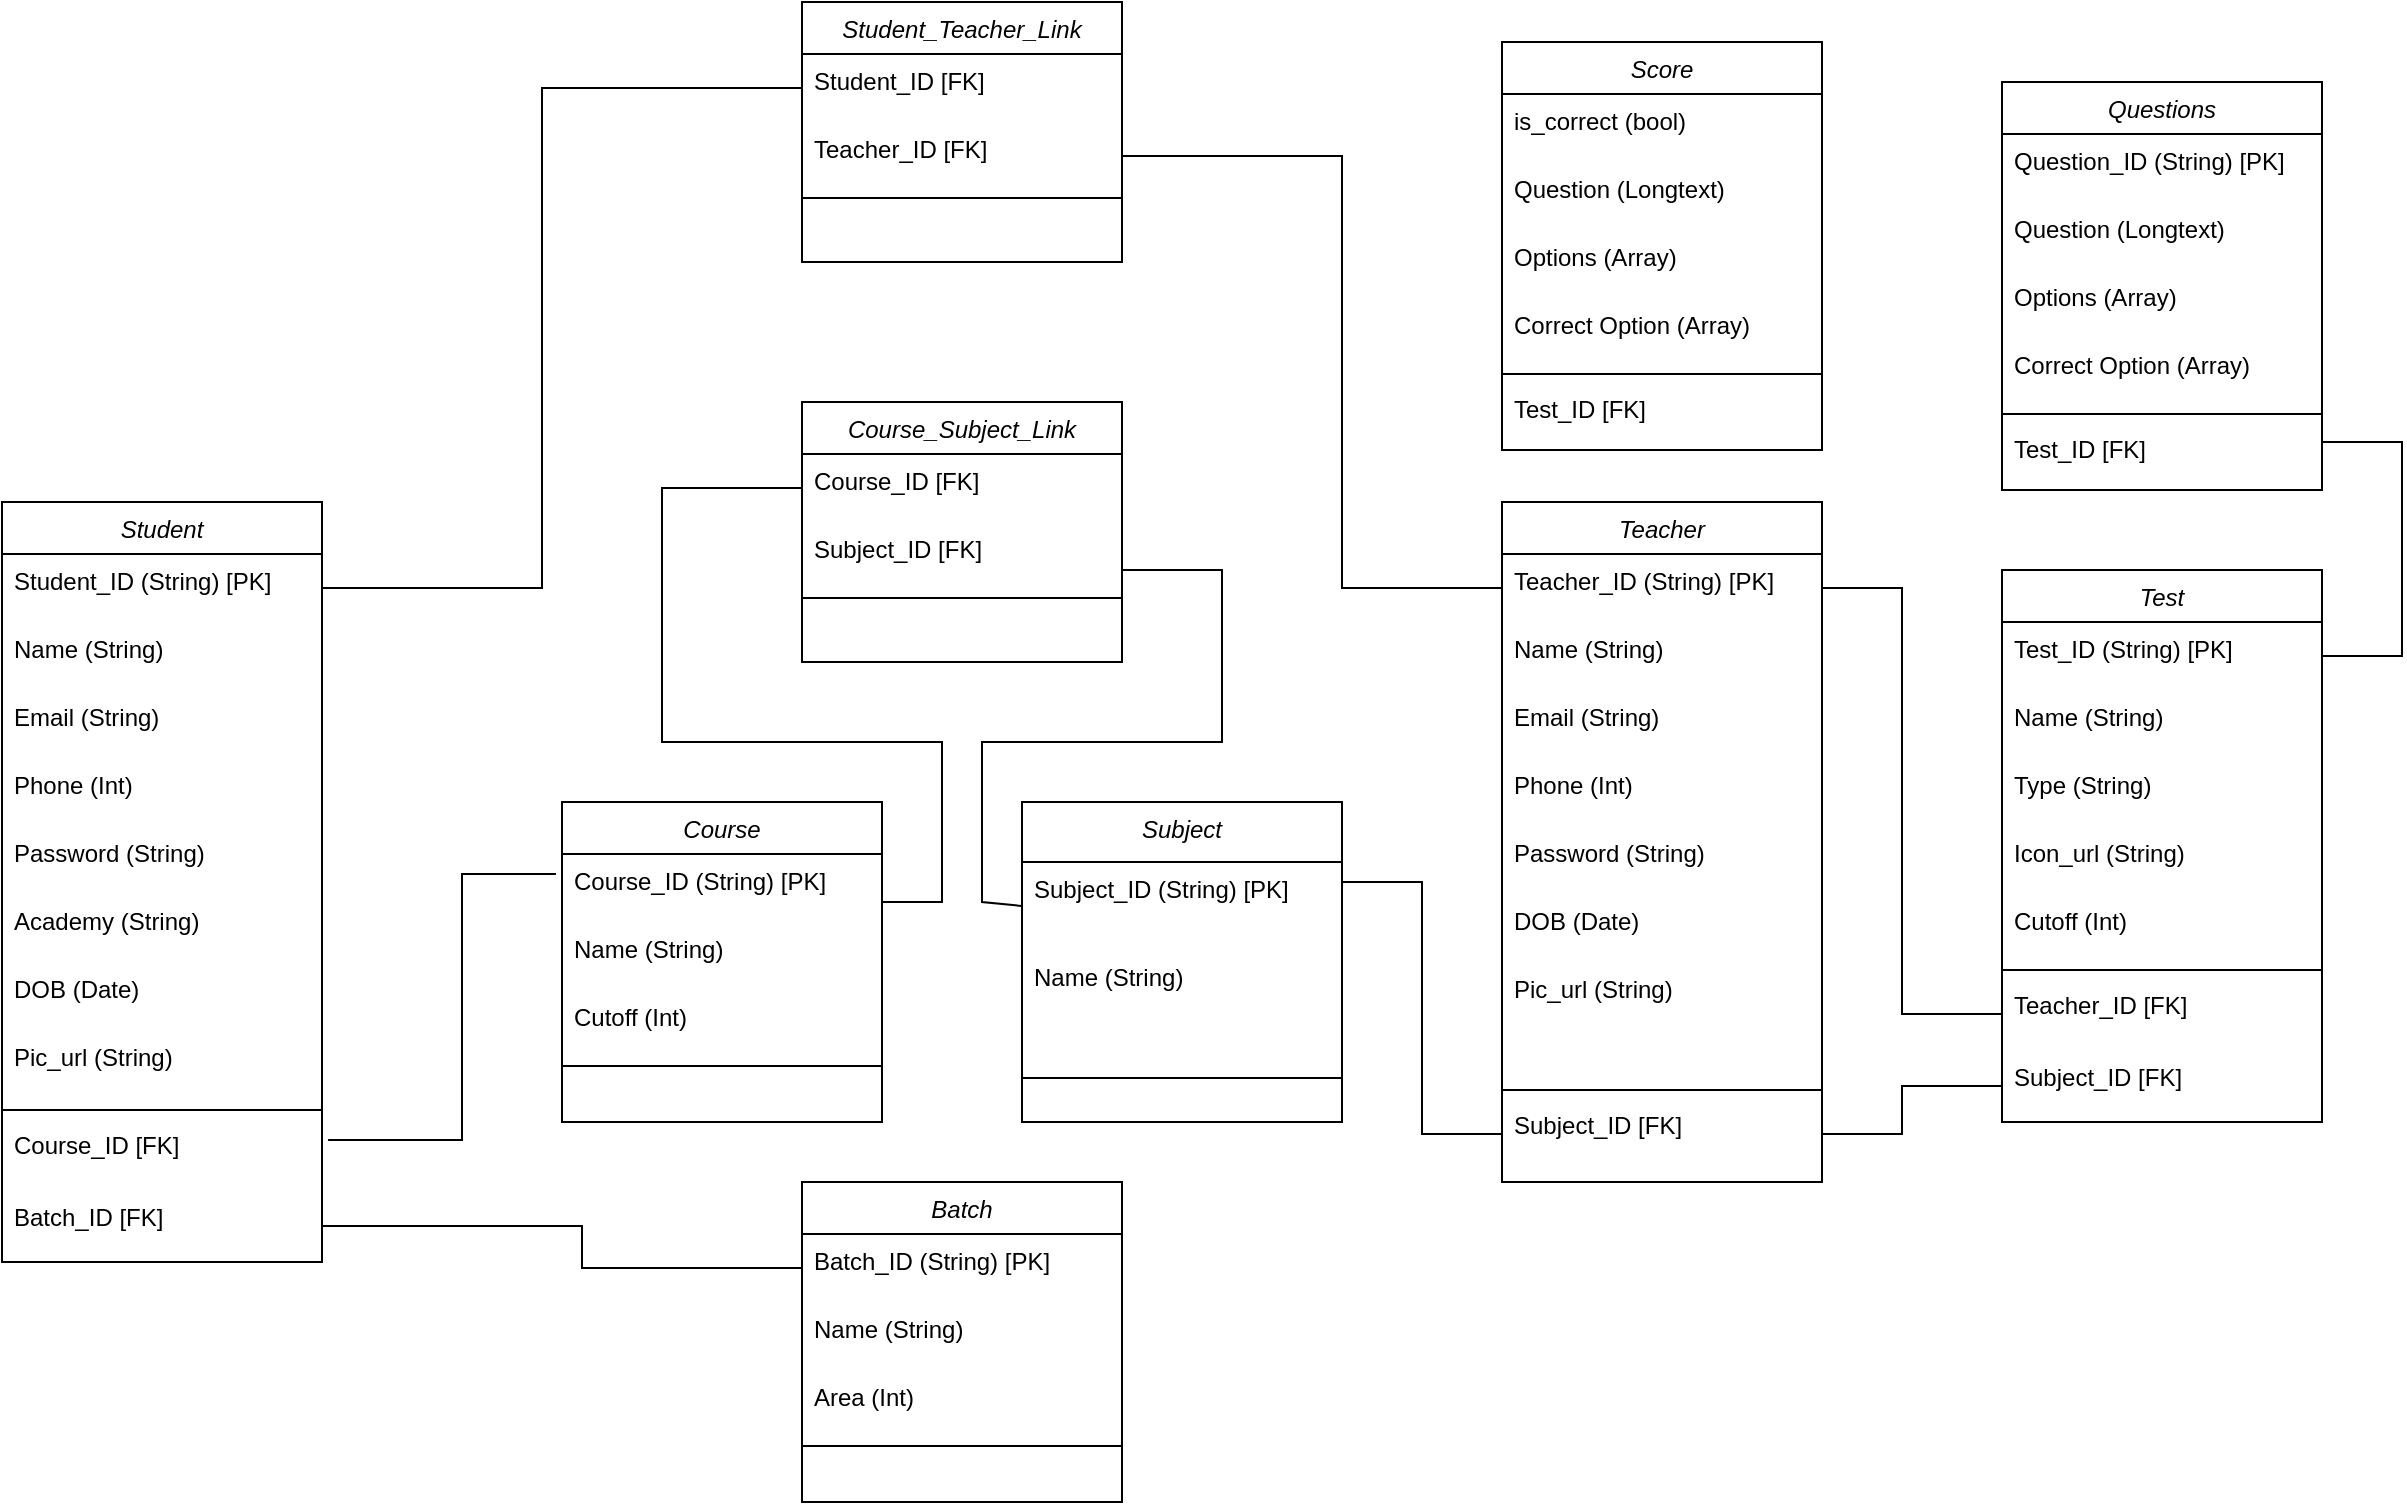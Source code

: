 <mxfile version="21.6.2" type="github">
  <diagram id="C5RBs43oDa-KdzZeNtuy" name="Page-1">
    <mxGraphModel dx="1434" dy="1925" grid="1" gridSize="10" guides="1" tooltips="1" connect="1" arrows="1" fold="1" page="1" pageScale="1" pageWidth="827" pageHeight="1169" math="0" shadow="0">
      <root>
        <mxCell id="WIyWlLk6GJQsqaUBKTNV-0" />
        <mxCell id="WIyWlLk6GJQsqaUBKTNV-1" parent="WIyWlLk6GJQsqaUBKTNV-0" />
        <mxCell id="zkfFHV4jXpPFQw0GAbJ--0" value="Student" style="swimlane;fontStyle=2;align=center;verticalAlign=top;childLayout=stackLayout;horizontal=1;startSize=26;horizontalStack=0;resizeParent=1;resizeLast=0;collapsible=1;marginBottom=0;rounded=0;shadow=0;strokeWidth=1;" parent="WIyWlLk6GJQsqaUBKTNV-1" vertex="1">
          <mxGeometry x="150" y="180" width="160" height="380" as="geometry">
            <mxRectangle x="230" y="140" width="160" height="26" as="alternateBounds" />
          </mxGeometry>
        </mxCell>
        <mxCell id="zkfFHV4jXpPFQw0GAbJ--1" value="Student_ID (String) [PK]" style="text;align=left;verticalAlign=top;spacingLeft=4;spacingRight=4;overflow=hidden;rotatable=0;points=[[0,0.5],[1,0.5]];portConstraint=eastwest;" parent="zkfFHV4jXpPFQw0GAbJ--0" vertex="1">
          <mxGeometry y="26" width="160" height="34" as="geometry" />
        </mxCell>
        <mxCell id="s6YVKnKiuJJ5v3a9nYMT-5" value="Name (String) " style="text;align=left;verticalAlign=top;spacingLeft=4;spacingRight=4;overflow=hidden;rotatable=0;points=[[0,0.5],[1,0.5]];portConstraint=eastwest;" vertex="1" parent="zkfFHV4jXpPFQw0GAbJ--0">
          <mxGeometry y="60" width="160" height="34" as="geometry" />
        </mxCell>
        <mxCell id="s6YVKnKiuJJ5v3a9nYMT-7" value="Email (String) " style="text;align=left;verticalAlign=top;spacingLeft=4;spacingRight=4;overflow=hidden;rotatable=0;points=[[0,0.5],[1,0.5]];portConstraint=eastwest;" vertex="1" parent="zkfFHV4jXpPFQw0GAbJ--0">
          <mxGeometry y="94" width="160" height="34" as="geometry" />
        </mxCell>
        <mxCell id="s6YVKnKiuJJ5v3a9nYMT-9" value="Phone (Int)" style="text;align=left;verticalAlign=top;spacingLeft=4;spacingRight=4;overflow=hidden;rotatable=0;points=[[0,0.5],[1,0.5]];portConstraint=eastwest;" vertex="1" parent="zkfFHV4jXpPFQw0GAbJ--0">
          <mxGeometry y="128" width="160" height="34" as="geometry" />
        </mxCell>
        <mxCell id="s6YVKnKiuJJ5v3a9nYMT-10" value="Password (String)" style="text;align=left;verticalAlign=top;spacingLeft=4;spacingRight=4;overflow=hidden;rotatable=0;points=[[0,0.5],[1,0.5]];portConstraint=eastwest;" vertex="1" parent="zkfFHV4jXpPFQw0GAbJ--0">
          <mxGeometry y="162" width="160" height="34" as="geometry" />
        </mxCell>
        <mxCell id="s6YVKnKiuJJ5v3a9nYMT-8" value="Academy (String) " style="text;align=left;verticalAlign=top;spacingLeft=4;spacingRight=4;overflow=hidden;rotatable=0;points=[[0,0.5],[1,0.5]];portConstraint=eastwest;" vertex="1" parent="zkfFHV4jXpPFQw0GAbJ--0">
          <mxGeometry y="196" width="160" height="34" as="geometry" />
        </mxCell>
        <mxCell id="s6YVKnKiuJJ5v3a9nYMT-6" value="DOB (Date)" style="text;align=left;verticalAlign=top;spacingLeft=4;spacingRight=4;overflow=hidden;rotatable=0;points=[[0,0.5],[1,0.5]];portConstraint=eastwest;" vertex="1" parent="zkfFHV4jXpPFQw0GAbJ--0">
          <mxGeometry y="230" width="160" height="34" as="geometry" />
        </mxCell>
        <mxCell id="s6YVKnKiuJJ5v3a9nYMT-3" value="Pic_url (String) " style="text;align=left;verticalAlign=top;spacingLeft=4;spacingRight=4;overflow=hidden;rotatable=0;points=[[0,0.5],[1,0.5]];portConstraint=eastwest;" vertex="1" parent="zkfFHV4jXpPFQw0GAbJ--0">
          <mxGeometry y="264" width="160" height="36" as="geometry" />
        </mxCell>
        <mxCell id="zkfFHV4jXpPFQw0GAbJ--4" value="" style="line;html=1;strokeWidth=1;align=left;verticalAlign=middle;spacingTop=-1;spacingLeft=3;spacingRight=3;rotatable=0;labelPosition=right;points=[];portConstraint=eastwest;" parent="zkfFHV4jXpPFQw0GAbJ--0" vertex="1">
          <mxGeometry y="300" width="160" height="8" as="geometry" />
        </mxCell>
        <mxCell id="s6YVKnKiuJJ5v3a9nYMT-11" value="Course_ID [FK]" style="text;align=left;verticalAlign=top;spacingLeft=4;spacingRight=4;overflow=hidden;rotatable=0;points=[[0,0.5],[1,0.5]];portConstraint=eastwest;" vertex="1" parent="zkfFHV4jXpPFQw0GAbJ--0">
          <mxGeometry y="308" width="160" height="36" as="geometry" />
        </mxCell>
        <mxCell id="s6YVKnKiuJJ5v3a9nYMT-12" value="Batch_ID [FK]" style="text;align=left;verticalAlign=top;spacingLeft=4;spacingRight=4;overflow=hidden;rotatable=0;points=[[0,0.5],[1,0.5]];portConstraint=eastwest;" vertex="1" parent="zkfFHV4jXpPFQw0GAbJ--0">
          <mxGeometry y="344" width="160" height="36" as="geometry" />
        </mxCell>
        <mxCell id="s6YVKnKiuJJ5v3a9nYMT-13" value="Course" style="swimlane;fontStyle=2;align=center;verticalAlign=top;childLayout=stackLayout;horizontal=1;startSize=26;horizontalStack=0;resizeParent=1;resizeLast=0;collapsible=1;marginBottom=0;rounded=0;shadow=0;strokeWidth=1;" vertex="1" parent="WIyWlLk6GJQsqaUBKTNV-1">
          <mxGeometry x="430" y="330" width="160" height="160" as="geometry">
            <mxRectangle x="230" y="140" width="160" height="26" as="alternateBounds" />
          </mxGeometry>
        </mxCell>
        <mxCell id="s6YVKnKiuJJ5v3a9nYMT-14" value="Course_ID (String) [PK]" style="text;align=left;verticalAlign=top;spacingLeft=4;spacingRight=4;overflow=hidden;rotatable=0;points=[[0,0.5],[1,0.5]];portConstraint=eastwest;" vertex="1" parent="s6YVKnKiuJJ5v3a9nYMT-13">
          <mxGeometry y="26" width="160" height="34" as="geometry" />
        </mxCell>
        <mxCell id="s6YVKnKiuJJ5v3a9nYMT-15" value="Name (String) " style="text;align=left;verticalAlign=top;spacingLeft=4;spacingRight=4;overflow=hidden;rotatable=0;points=[[0,0.5],[1,0.5]];portConstraint=eastwest;" vertex="1" parent="s6YVKnKiuJJ5v3a9nYMT-13">
          <mxGeometry y="60" width="160" height="34" as="geometry" />
        </mxCell>
        <mxCell id="s6YVKnKiuJJ5v3a9nYMT-16" value="Cutoff (Int)" style="text;align=left;verticalAlign=top;spacingLeft=4;spacingRight=4;overflow=hidden;rotatable=0;points=[[0,0.5],[1,0.5]];portConstraint=eastwest;" vertex="1" parent="s6YVKnKiuJJ5v3a9nYMT-13">
          <mxGeometry y="94" width="160" height="34" as="geometry" />
        </mxCell>
        <mxCell id="s6YVKnKiuJJ5v3a9nYMT-22" value="" style="line;html=1;strokeWidth=1;align=left;verticalAlign=middle;spacingTop=-1;spacingLeft=3;spacingRight=3;rotatable=0;labelPosition=right;points=[];portConstraint=eastwest;" vertex="1" parent="s6YVKnKiuJJ5v3a9nYMT-13">
          <mxGeometry y="128" width="160" height="8" as="geometry" />
        </mxCell>
        <mxCell id="s6YVKnKiuJJ5v3a9nYMT-26" value="" style="endArrow=none;html=1;rounded=0;exitX=1.019;exitY=0.306;exitDx=0;exitDy=0;exitPerimeter=0;entryX=-0.019;entryY=0.294;entryDx=0;entryDy=0;entryPerimeter=0;" edge="1" parent="WIyWlLk6GJQsqaUBKTNV-1" source="s6YVKnKiuJJ5v3a9nYMT-11" target="s6YVKnKiuJJ5v3a9nYMT-14">
          <mxGeometry width="50" height="50" relative="1" as="geometry">
            <mxPoint x="520" y="240" as="sourcePoint" />
            <mxPoint x="580" y="190" as="targetPoint" />
            <Array as="points">
              <mxPoint x="380" y="499" />
              <mxPoint x="380" y="366" />
            </Array>
          </mxGeometry>
        </mxCell>
        <mxCell id="s6YVKnKiuJJ5v3a9nYMT-27" value="Batch" style="swimlane;fontStyle=2;align=center;verticalAlign=top;childLayout=stackLayout;horizontal=1;startSize=26;horizontalStack=0;resizeParent=1;resizeLast=0;collapsible=1;marginBottom=0;rounded=0;shadow=0;strokeWidth=1;" vertex="1" parent="WIyWlLk6GJQsqaUBKTNV-1">
          <mxGeometry x="550" y="520" width="160" height="160" as="geometry">
            <mxRectangle x="230" y="140" width="160" height="26" as="alternateBounds" />
          </mxGeometry>
        </mxCell>
        <mxCell id="s6YVKnKiuJJ5v3a9nYMT-28" value="Batch_ID (String) [PK]" style="text;align=left;verticalAlign=top;spacingLeft=4;spacingRight=4;overflow=hidden;rotatable=0;points=[[0,0.5],[1,0.5]];portConstraint=eastwest;" vertex="1" parent="s6YVKnKiuJJ5v3a9nYMT-27">
          <mxGeometry y="26" width="160" height="34" as="geometry" />
        </mxCell>
        <mxCell id="s6YVKnKiuJJ5v3a9nYMT-29" value="Name (String) " style="text;align=left;verticalAlign=top;spacingLeft=4;spacingRight=4;overflow=hidden;rotatable=0;points=[[0,0.5],[1,0.5]];portConstraint=eastwest;" vertex="1" parent="s6YVKnKiuJJ5v3a9nYMT-27">
          <mxGeometry y="60" width="160" height="34" as="geometry" />
        </mxCell>
        <mxCell id="s6YVKnKiuJJ5v3a9nYMT-30" value="Area (Int)" style="text;align=left;verticalAlign=top;spacingLeft=4;spacingRight=4;overflow=hidden;rotatable=0;points=[[0,0.5],[1,0.5]];portConstraint=eastwest;" vertex="1" parent="s6YVKnKiuJJ5v3a9nYMT-27">
          <mxGeometry y="94" width="160" height="34" as="geometry" />
        </mxCell>
        <mxCell id="s6YVKnKiuJJ5v3a9nYMT-31" value="" style="line;html=1;strokeWidth=1;align=left;verticalAlign=middle;spacingTop=-1;spacingLeft=3;spacingRight=3;rotatable=0;labelPosition=right;points=[];portConstraint=eastwest;" vertex="1" parent="s6YVKnKiuJJ5v3a9nYMT-27">
          <mxGeometry y="128" width="160" height="8" as="geometry" />
        </mxCell>
        <mxCell id="s6YVKnKiuJJ5v3a9nYMT-32" value="" style="endArrow=none;html=1;rounded=0;exitX=1;exitY=0.5;exitDx=0;exitDy=0;entryX=0;entryY=0.5;entryDx=0;entryDy=0;" edge="1" parent="WIyWlLk6GJQsqaUBKTNV-1" source="s6YVKnKiuJJ5v3a9nYMT-12" target="s6YVKnKiuJJ5v3a9nYMT-28">
          <mxGeometry width="50" height="50" relative="1" as="geometry">
            <mxPoint x="483" y="379" as="sourcePoint" />
            <mxPoint x="597" y="186" as="targetPoint" />
            <Array as="points">
              <mxPoint x="440" y="542" />
              <mxPoint x="440" y="563" />
            </Array>
          </mxGeometry>
        </mxCell>
        <mxCell id="s6YVKnKiuJJ5v3a9nYMT-34" value="Subject" style="swimlane;fontStyle=2;align=center;verticalAlign=top;childLayout=stackLayout;horizontal=1;startSize=30;horizontalStack=0;resizeParent=1;resizeLast=0;collapsible=1;marginBottom=0;rounded=0;shadow=0;strokeWidth=1;" vertex="1" parent="WIyWlLk6GJQsqaUBKTNV-1">
          <mxGeometry x="660" y="330" width="160" height="160" as="geometry">
            <mxRectangle x="230" y="140" width="160" height="26" as="alternateBounds" />
          </mxGeometry>
        </mxCell>
        <mxCell id="s6YVKnKiuJJ5v3a9nYMT-35" value="Subject_ID (String) [PK]" style="text;align=left;verticalAlign=top;spacingLeft=4;spacingRight=4;overflow=hidden;rotatable=0;points=[[0,0.5],[1,0.5]];portConstraint=eastwest;" vertex="1" parent="s6YVKnKiuJJ5v3a9nYMT-34">
          <mxGeometry y="30" width="160" height="44" as="geometry" />
        </mxCell>
        <mxCell id="s6YVKnKiuJJ5v3a9nYMT-36" value="Name (String) " style="text;align=left;verticalAlign=top;spacingLeft=4;spacingRight=4;overflow=hidden;rotatable=0;points=[[0,0.5],[1,0.5]];portConstraint=eastwest;" vertex="1" parent="s6YVKnKiuJJ5v3a9nYMT-34">
          <mxGeometry y="74" width="160" height="60" as="geometry" />
        </mxCell>
        <mxCell id="s6YVKnKiuJJ5v3a9nYMT-38" value="" style="line;html=1;strokeWidth=1;align=left;verticalAlign=middle;spacingTop=-1;spacingLeft=3;spacingRight=3;rotatable=0;labelPosition=right;points=[];portConstraint=eastwest;" vertex="1" parent="s6YVKnKiuJJ5v3a9nYMT-34">
          <mxGeometry y="134" width="160" height="8" as="geometry" />
        </mxCell>
        <mxCell id="s6YVKnKiuJJ5v3a9nYMT-42" value="Course_Subject_Link" style="swimlane;fontStyle=2;align=center;verticalAlign=top;childLayout=stackLayout;horizontal=1;startSize=26;horizontalStack=0;resizeParent=1;resizeLast=0;collapsible=1;marginBottom=0;rounded=0;shadow=0;strokeWidth=1;" vertex="1" parent="WIyWlLk6GJQsqaUBKTNV-1">
          <mxGeometry x="550" y="130" width="160" height="130" as="geometry">
            <mxRectangle x="230" y="140" width="160" height="26" as="alternateBounds" />
          </mxGeometry>
        </mxCell>
        <mxCell id="s6YVKnKiuJJ5v3a9nYMT-43" value="Course_ID [FK]" style="text;align=left;verticalAlign=top;spacingLeft=4;spacingRight=4;overflow=hidden;rotatable=0;points=[[0,0.5],[1,0.5]];portConstraint=eastwest;" vertex="1" parent="s6YVKnKiuJJ5v3a9nYMT-42">
          <mxGeometry y="26" width="160" height="34" as="geometry" />
        </mxCell>
        <mxCell id="s6YVKnKiuJJ5v3a9nYMT-44" value="Subject_ID [FK]&#xa; " style="text;align=left;verticalAlign=top;spacingLeft=4;spacingRight=4;overflow=hidden;rotatable=0;points=[[0,0.5],[1,0.5]];portConstraint=eastwest;" vertex="1" parent="s6YVKnKiuJJ5v3a9nYMT-42">
          <mxGeometry y="60" width="160" height="34" as="geometry" />
        </mxCell>
        <mxCell id="s6YVKnKiuJJ5v3a9nYMT-46" value="" style="line;html=1;strokeWidth=1;align=left;verticalAlign=middle;spacingTop=-1;spacingLeft=3;spacingRight=3;rotatable=0;labelPosition=right;points=[];portConstraint=eastwest;" vertex="1" parent="s6YVKnKiuJJ5v3a9nYMT-42">
          <mxGeometry y="94" width="160" height="8" as="geometry" />
        </mxCell>
        <mxCell id="s6YVKnKiuJJ5v3a9nYMT-47" value="" style="endArrow=none;html=1;rounded=0;exitX=1;exitY=0.706;exitDx=0;exitDy=0;exitPerimeter=0;entryX=0;entryY=0.5;entryDx=0;entryDy=0;" edge="1" parent="WIyWlLk6GJQsqaUBKTNV-1" source="s6YVKnKiuJJ5v3a9nYMT-14" target="s6YVKnKiuJJ5v3a9nYMT-43">
          <mxGeometry width="50" height="50" relative="1" as="geometry">
            <mxPoint x="600" y="383" as="sourcePoint" />
            <mxPoint x="470" y="190" as="targetPoint" />
            <Array as="points">
              <mxPoint x="620" y="380" />
              <mxPoint x="620" y="300" />
              <mxPoint x="480" y="300" />
              <mxPoint x="480" y="173" />
            </Array>
          </mxGeometry>
        </mxCell>
        <mxCell id="s6YVKnKiuJJ5v3a9nYMT-48" value="" style="endArrow=none;html=1;rounded=0;exitX=1;exitY=0.706;exitDx=0;exitDy=0;exitPerimeter=0;entryX=0;entryY=0.5;entryDx=0;entryDy=0;" edge="1" parent="WIyWlLk6GJQsqaUBKTNV-1" source="s6YVKnKiuJJ5v3a9nYMT-44" target="s6YVKnKiuJJ5v3a9nYMT-35">
          <mxGeometry width="50" height="50" relative="1" as="geometry">
            <mxPoint x="595" y="430" as="sourcePoint" />
            <mxPoint x="640" y="378" as="targetPoint" />
            <Array as="points">
              <mxPoint x="760" y="214" />
              <mxPoint x="760" y="300" />
              <mxPoint x="640" y="300" />
              <mxPoint x="640" y="380" />
            </Array>
          </mxGeometry>
        </mxCell>
        <mxCell id="s6YVKnKiuJJ5v3a9nYMT-49" value="Teacher" style="swimlane;fontStyle=2;align=center;verticalAlign=top;childLayout=stackLayout;horizontal=1;startSize=26;horizontalStack=0;resizeParent=1;resizeLast=0;collapsible=1;marginBottom=0;rounded=0;shadow=0;strokeWidth=1;" vertex="1" parent="WIyWlLk6GJQsqaUBKTNV-1">
          <mxGeometry x="900" y="180" width="160" height="340" as="geometry">
            <mxRectangle x="230" y="140" width="160" height="26" as="alternateBounds" />
          </mxGeometry>
        </mxCell>
        <mxCell id="s6YVKnKiuJJ5v3a9nYMT-50" value="Teacher_ID (String) [PK]" style="text;align=left;verticalAlign=top;spacingLeft=4;spacingRight=4;overflow=hidden;rotatable=0;points=[[0,0.5],[1,0.5]];portConstraint=eastwest;" vertex="1" parent="s6YVKnKiuJJ5v3a9nYMT-49">
          <mxGeometry y="26" width="160" height="34" as="geometry" />
        </mxCell>
        <mxCell id="s6YVKnKiuJJ5v3a9nYMT-51" value="Name (String) " style="text;align=left;verticalAlign=top;spacingLeft=4;spacingRight=4;overflow=hidden;rotatable=0;points=[[0,0.5],[1,0.5]];portConstraint=eastwest;" vertex="1" parent="s6YVKnKiuJJ5v3a9nYMT-49">
          <mxGeometry y="60" width="160" height="34" as="geometry" />
        </mxCell>
        <mxCell id="s6YVKnKiuJJ5v3a9nYMT-52" value="Email (String) " style="text;align=left;verticalAlign=top;spacingLeft=4;spacingRight=4;overflow=hidden;rotatable=0;points=[[0,0.5],[1,0.5]];portConstraint=eastwest;" vertex="1" parent="s6YVKnKiuJJ5v3a9nYMT-49">
          <mxGeometry y="94" width="160" height="34" as="geometry" />
        </mxCell>
        <mxCell id="s6YVKnKiuJJ5v3a9nYMT-53" value="Phone (Int)" style="text;align=left;verticalAlign=top;spacingLeft=4;spacingRight=4;overflow=hidden;rotatable=0;points=[[0,0.5],[1,0.5]];portConstraint=eastwest;" vertex="1" parent="s6YVKnKiuJJ5v3a9nYMT-49">
          <mxGeometry y="128" width="160" height="34" as="geometry" />
        </mxCell>
        <mxCell id="s6YVKnKiuJJ5v3a9nYMT-54" value="Password (String)" style="text;align=left;verticalAlign=top;spacingLeft=4;spacingRight=4;overflow=hidden;rotatable=0;points=[[0,0.5],[1,0.5]];portConstraint=eastwest;" vertex="1" parent="s6YVKnKiuJJ5v3a9nYMT-49">
          <mxGeometry y="162" width="160" height="34" as="geometry" />
        </mxCell>
        <mxCell id="s6YVKnKiuJJ5v3a9nYMT-56" value="DOB (Date)" style="text;align=left;verticalAlign=top;spacingLeft=4;spacingRight=4;overflow=hidden;rotatable=0;points=[[0,0.5],[1,0.5]];portConstraint=eastwest;" vertex="1" parent="s6YVKnKiuJJ5v3a9nYMT-49">
          <mxGeometry y="196" width="160" height="34" as="geometry" />
        </mxCell>
        <mxCell id="s6YVKnKiuJJ5v3a9nYMT-57" value="Pic_url (String) " style="text;align=left;verticalAlign=top;spacingLeft=4;spacingRight=4;overflow=hidden;rotatable=0;points=[[0,0.5],[1,0.5]];portConstraint=eastwest;" vertex="1" parent="s6YVKnKiuJJ5v3a9nYMT-49">
          <mxGeometry y="230" width="160" height="60" as="geometry" />
        </mxCell>
        <mxCell id="s6YVKnKiuJJ5v3a9nYMT-58" value="" style="line;html=1;strokeWidth=1;align=left;verticalAlign=middle;spacingTop=-1;spacingLeft=3;spacingRight=3;rotatable=0;labelPosition=right;points=[];portConstraint=eastwest;" vertex="1" parent="s6YVKnKiuJJ5v3a9nYMT-49">
          <mxGeometry y="290" width="160" height="8" as="geometry" />
        </mxCell>
        <mxCell id="s6YVKnKiuJJ5v3a9nYMT-59" value="Subject_ID [FK]" style="text;align=left;verticalAlign=top;spacingLeft=4;spacingRight=4;overflow=hidden;rotatable=0;points=[[0,0.5],[1,0.5]];portConstraint=eastwest;" vertex="1" parent="s6YVKnKiuJJ5v3a9nYMT-49">
          <mxGeometry y="298" width="160" height="36" as="geometry" />
        </mxCell>
        <mxCell id="s6YVKnKiuJJ5v3a9nYMT-62" value="" style="endArrow=none;html=1;rounded=0;exitX=1;exitY=0.5;exitDx=0;exitDy=0;entryX=0;entryY=0.5;entryDx=0;entryDy=0;" edge="1" parent="WIyWlLk6GJQsqaUBKTNV-1" target="s6YVKnKiuJJ5v3a9nYMT-59">
          <mxGeometry width="50" height="50" relative="1" as="geometry">
            <mxPoint x="820" y="370" as="sourcePoint" />
            <mxPoint x="940" y="401" as="targetPoint" />
            <Array as="points">
              <mxPoint x="860" y="370" />
              <mxPoint x="860" y="496" />
            </Array>
          </mxGeometry>
        </mxCell>
        <mxCell id="s6YVKnKiuJJ5v3a9nYMT-63" value="Student_Teacher_Link" style="swimlane;fontStyle=2;align=center;verticalAlign=top;childLayout=stackLayout;horizontal=1;startSize=26;horizontalStack=0;resizeParent=1;resizeLast=0;collapsible=1;marginBottom=0;rounded=0;shadow=0;strokeWidth=1;" vertex="1" parent="WIyWlLk6GJQsqaUBKTNV-1">
          <mxGeometry x="550" y="-70" width="160" height="130" as="geometry">
            <mxRectangle x="230" y="140" width="160" height="26" as="alternateBounds" />
          </mxGeometry>
        </mxCell>
        <mxCell id="s6YVKnKiuJJ5v3a9nYMT-64" value="Student_ID [FK]" style="text;align=left;verticalAlign=top;spacingLeft=4;spacingRight=4;overflow=hidden;rotatable=0;points=[[0,0.5],[1,0.5]];portConstraint=eastwest;" vertex="1" parent="s6YVKnKiuJJ5v3a9nYMT-63">
          <mxGeometry y="26" width="160" height="34" as="geometry" />
        </mxCell>
        <mxCell id="s6YVKnKiuJJ5v3a9nYMT-65" value="Teacher_ID [FK]&#xa; " style="text;align=left;verticalAlign=top;spacingLeft=4;spacingRight=4;overflow=hidden;rotatable=0;points=[[0,0.5],[1,0.5]];portConstraint=eastwest;" vertex="1" parent="s6YVKnKiuJJ5v3a9nYMT-63">
          <mxGeometry y="60" width="160" height="34" as="geometry" />
        </mxCell>
        <mxCell id="s6YVKnKiuJJ5v3a9nYMT-66" value="" style="line;html=1;strokeWidth=1;align=left;verticalAlign=middle;spacingTop=-1;spacingLeft=3;spacingRight=3;rotatable=0;labelPosition=right;points=[];portConstraint=eastwest;" vertex="1" parent="s6YVKnKiuJJ5v3a9nYMT-63">
          <mxGeometry y="94" width="160" height="8" as="geometry" />
        </mxCell>
        <mxCell id="s6YVKnKiuJJ5v3a9nYMT-67" value="" style="endArrow=none;html=1;rounded=0;exitX=1.019;exitY=0.306;exitDx=0;exitDy=0;exitPerimeter=0;entryX=0;entryY=0.5;entryDx=0;entryDy=0;" edge="1" parent="WIyWlLk6GJQsqaUBKTNV-1" target="s6YVKnKiuJJ5v3a9nYMT-64">
          <mxGeometry width="50" height="50" relative="1" as="geometry">
            <mxPoint x="310" y="223" as="sourcePoint" />
            <mxPoint x="424" y="90" as="targetPoint" />
            <Array as="points">
              <mxPoint x="420" y="223" />
              <mxPoint x="420" y="-27" />
            </Array>
          </mxGeometry>
        </mxCell>
        <mxCell id="s6YVKnKiuJJ5v3a9nYMT-68" value="" style="endArrow=none;html=1;rounded=0;exitX=1;exitY=0.5;exitDx=0;exitDy=0;entryX=0;entryY=0.5;entryDx=0;entryDy=0;" edge="1" parent="WIyWlLk6GJQsqaUBKTNV-1" source="s6YVKnKiuJJ5v3a9nYMT-65" target="s6YVKnKiuJJ5v3a9nYMT-50">
          <mxGeometry width="50" height="50" relative="1" as="geometry">
            <mxPoint x="710" y="-27" as="sourcePoint" />
            <mxPoint x="824" y="-160" as="targetPoint" />
            <Array as="points">
              <mxPoint x="820" y="7" />
              <mxPoint x="820" y="223" />
            </Array>
          </mxGeometry>
        </mxCell>
        <mxCell id="s6YVKnKiuJJ5v3a9nYMT-69" value="Test" style="swimlane;fontStyle=2;align=center;verticalAlign=top;childLayout=stackLayout;horizontal=1;startSize=26;horizontalStack=0;resizeParent=1;resizeLast=0;collapsible=1;marginBottom=0;rounded=0;shadow=0;strokeWidth=1;" vertex="1" parent="WIyWlLk6GJQsqaUBKTNV-1">
          <mxGeometry x="1150" y="214" width="160" height="276" as="geometry">
            <mxRectangle x="230" y="140" width="160" height="26" as="alternateBounds" />
          </mxGeometry>
        </mxCell>
        <mxCell id="s6YVKnKiuJJ5v3a9nYMT-70" value="Test_ID (String) [PK]" style="text;align=left;verticalAlign=top;spacingLeft=4;spacingRight=4;overflow=hidden;rotatable=0;points=[[0,0.5],[1,0.5]];portConstraint=eastwest;" vertex="1" parent="s6YVKnKiuJJ5v3a9nYMT-69">
          <mxGeometry y="26" width="160" height="34" as="geometry" />
        </mxCell>
        <mxCell id="s6YVKnKiuJJ5v3a9nYMT-71" value="Name (String) " style="text;align=left;verticalAlign=top;spacingLeft=4;spacingRight=4;overflow=hidden;rotatable=0;points=[[0,0.5],[1,0.5]];portConstraint=eastwest;" vertex="1" parent="s6YVKnKiuJJ5v3a9nYMT-69">
          <mxGeometry y="60" width="160" height="34" as="geometry" />
        </mxCell>
        <mxCell id="s6YVKnKiuJJ5v3a9nYMT-72" value="Type (String) " style="text;align=left;verticalAlign=top;spacingLeft=4;spacingRight=4;overflow=hidden;rotatable=0;points=[[0,0.5],[1,0.5]];portConstraint=eastwest;" vertex="1" parent="s6YVKnKiuJJ5v3a9nYMT-69">
          <mxGeometry y="94" width="160" height="34" as="geometry" />
        </mxCell>
        <mxCell id="s6YVKnKiuJJ5v3a9nYMT-73" value="Icon_url (String)" style="text;align=left;verticalAlign=top;spacingLeft=4;spacingRight=4;overflow=hidden;rotatable=0;points=[[0,0.5],[1,0.5]];portConstraint=eastwest;" vertex="1" parent="s6YVKnKiuJJ5v3a9nYMT-69">
          <mxGeometry y="128" width="160" height="34" as="geometry" />
        </mxCell>
        <mxCell id="s6YVKnKiuJJ5v3a9nYMT-74" value="Cutoff (Int)" style="text;align=left;verticalAlign=top;spacingLeft=4;spacingRight=4;overflow=hidden;rotatable=0;points=[[0,0.5],[1,0.5]];portConstraint=eastwest;" vertex="1" parent="s6YVKnKiuJJ5v3a9nYMT-69">
          <mxGeometry y="162" width="160" height="34" as="geometry" />
        </mxCell>
        <mxCell id="s6YVKnKiuJJ5v3a9nYMT-77" value="" style="line;html=1;strokeWidth=1;align=left;verticalAlign=middle;spacingTop=-1;spacingLeft=3;spacingRight=3;rotatable=0;labelPosition=right;points=[];portConstraint=eastwest;" vertex="1" parent="s6YVKnKiuJJ5v3a9nYMT-69">
          <mxGeometry y="196" width="160" height="8" as="geometry" />
        </mxCell>
        <mxCell id="s6YVKnKiuJJ5v3a9nYMT-78" value="Teacher_ID [FK]" style="text;align=left;verticalAlign=top;spacingLeft=4;spacingRight=4;overflow=hidden;rotatable=0;points=[[0,0.5],[1,0.5]];portConstraint=eastwest;" vertex="1" parent="s6YVKnKiuJJ5v3a9nYMT-69">
          <mxGeometry y="204" width="160" height="36" as="geometry" />
        </mxCell>
        <mxCell id="s6YVKnKiuJJ5v3a9nYMT-79" value="Subject_ID [FK]" style="text;align=left;verticalAlign=top;spacingLeft=4;spacingRight=4;overflow=hidden;rotatable=0;points=[[0,0.5],[1,0.5]];portConstraint=eastwest;" vertex="1" parent="s6YVKnKiuJJ5v3a9nYMT-69">
          <mxGeometry y="240" width="160" height="36" as="geometry" />
        </mxCell>
        <mxCell id="s6YVKnKiuJJ5v3a9nYMT-80" value="" style="endArrow=none;html=1;rounded=0;exitX=1;exitY=0.5;exitDx=0;exitDy=0;entryX=0;entryY=0.5;entryDx=0;entryDy=0;" edge="1" parent="WIyWlLk6GJQsqaUBKTNV-1" source="s6YVKnKiuJJ5v3a9nYMT-59" target="s6YVKnKiuJJ5v3a9nYMT-79">
          <mxGeometry width="50" height="50" relative="1" as="geometry">
            <mxPoint x="1060" y="491" as="sourcePoint" />
            <mxPoint x="1250" y="460" as="targetPoint" />
            <Array as="points">
              <mxPoint x="1100" y="496" />
              <mxPoint x="1100" y="472" />
            </Array>
          </mxGeometry>
        </mxCell>
        <mxCell id="s6YVKnKiuJJ5v3a9nYMT-81" value="" style="endArrow=none;html=1;rounded=0;entryX=0;entryY=0.5;entryDx=0;entryDy=0;exitX=1;exitY=0.5;exitDx=0;exitDy=0;" edge="1" parent="WIyWlLk6GJQsqaUBKTNV-1" source="s6YVKnKiuJJ5v3a9nYMT-50" target="s6YVKnKiuJJ5v3a9nYMT-78">
          <mxGeometry width="50" height="50" relative="1" as="geometry">
            <mxPoint x="1080" y="220" as="sourcePoint" />
            <mxPoint x="1150" y="200" as="targetPoint" />
            <Array as="points">
              <mxPoint x="1100" y="223" />
              <mxPoint x="1100" y="436" />
            </Array>
          </mxGeometry>
        </mxCell>
        <mxCell id="s6YVKnKiuJJ5v3a9nYMT-83" value="Questions" style="swimlane;fontStyle=2;align=center;verticalAlign=top;childLayout=stackLayout;horizontal=1;startSize=26;horizontalStack=0;resizeParent=1;resizeLast=0;collapsible=1;marginBottom=0;rounded=0;shadow=0;strokeWidth=1;" vertex="1" parent="WIyWlLk6GJQsqaUBKTNV-1">
          <mxGeometry x="1150" y="-30" width="160" height="204" as="geometry">
            <mxRectangle x="230" y="140" width="160" height="26" as="alternateBounds" />
          </mxGeometry>
        </mxCell>
        <mxCell id="s6YVKnKiuJJ5v3a9nYMT-84" value="Question_ID (String) [PK]" style="text;align=left;verticalAlign=top;spacingLeft=4;spacingRight=4;overflow=hidden;rotatable=0;points=[[0,0.5],[1,0.5]];portConstraint=eastwest;" vertex="1" parent="s6YVKnKiuJJ5v3a9nYMT-83">
          <mxGeometry y="26" width="160" height="34" as="geometry" />
        </mxCell>
        <mxCell id="s6YVKnKiuJJ5v3a9nYMT-85" value="Question (Longtext) " style="text;align=left;verticalAlign=top;spacingLeft=4;spacingRight=4;overflow=hidden;rotatable=0;points=[[0,0.5],[1,0.5]];portConstraint=eastwest;" vertex="1" parent="s6YVKnKiuJJ5v3a9nYMT-83">
          <mxGeometry y="60" width="160" height="34" as="geometry" />
        </mxCell>
        <mxCell id="s6YVKnKiuJJ5v3a9nYMT-89" value="Options (Array)" style="text;align=left;verticalAlign=top;spacingLeft=4;spacingRight=4;overflow=hidden;rotatable=0;points=[[0,0.5],[1,0.5]];portConstraint=eastwest;" vertex="1" parent="s6YVKnKiuJJ5v3a9nYMT-83">
          <mxGeometry y="94" width="160" height="34" as="geometry" />
        </mxCell>
        <mxCell id="s6YVKnKiuJJ5v3a9nYMT-88" value="Correct Option (Array)" style="text;align=left;verticalAlign=top;spacingLeft=4;spacingRight=4;overflow=hidden;rotatable=0;points=[[0,0.5],[1,0.5]];portConstraint=eastwest;" vertex="1" parent="s6YVKnKiuJJ5v3a9nYMT-83">
          <mxGeometry y="128" width="160" height="34" as="geometry" />
        </mxCell>
        <mxCell id="s6YVKnKiuJJ5v3a9nYMT-87" value="" style="line;html=1;strokeWidth=1;align=left;verticalAlign=middle;spacingTop=-1;spacingLeft=3;spacingRight=3;rotatable=0;labelPosition=right;points=[];portConstraint=eastwest;" vertex="1" parent="s6YVKnKiuJJ5v3a9nYMT-83">
          <mxGeometry y="162" width="160" height="8" as="geometry" />
        </mxCell>
        <mxCell id="s6YVKnKiuJJ5v3a9nYMT-86" value="Test_ID [FK]" style="text;align=left;verticalAlign=top;spacingLeft=4;spacingRight=4;overflow=hidden;rotatable=0;points=[[0,0.5],[1,0.5]];portConstraint=eastwest;" vertex="1" parent="s6YVKnKiuJJ5v3a9nYMT-83">
          <mxGeometry y="170" width="160" height="34" as="geometry" />
        </mxCell>
        <mxCell id="s6YVKnKiuJJ5v3a9nYMT-90" value="" style="endArrow=none;html=1;rounded=0;entryX=1;entryY=0.5;entryDx=0;entryDy=0;exitX=1;exitY=0.5;exitDx=0;exitDy=0;" edge="1" parent="WIyWlLk6GJQsqaUBKTNV-1" target="s6YVKnKiuJJ5v3a9nYMT-70">
          <mxGeometry width="50" height="50" relative="1" as="geometry">
            <mxPoint x="1310" y="150" as="sourcePoint" />
            <mxPoint x="1400" y="363" as="targetPoint" />
            <Array as="points">
              <mxPoint x="1350" y="150" />
              <mxPoint x="1350" y="257" />
            </Array>
          </mxGeometry>
        </mxCell>
        <mxCell id="s6YVKnKiuJJ5v3a9nYMT-91" value="Score" style="swimlane;fontStyle=2;align=center;verticalAlign=top;childLayout=stackLayout;horizontal=1;startSize=26;horizontalStack=0;resizeParent=1;resizeLast=0;collapsible=1;marginBottom=0;rounded=0;shadow=0;strokeWidth=1;" vertex="1" parent="WIyWlLk6GJQsqaUBKTNV-1">
          <mxGeometry x="900" y="-50" width="160" height="204" as="geometry">
            <mxRectangle x="230" y="140" width="160" height="26" as="alternateBounds" />
          </mxGeometry>
        </mxCell>
        <mxCell id="s6YVKnKiuJJ5v3a9nYMT-92" value="is_correct (bool)" style="text;align=left;verticalAlign=top;spacingLeft=4;spacingRight=4;overflow=hidden;rotatable=0;points=[[0,0.5],[1,0.5]];portConstraint=eastwest;" vertex="1" parent="s6YVKnKiuJJ5v3a9nYMT-91">
          <mxGeometry y="26" width="160" height="34" as="geometry" />
        </mxCell>
        <mxCell id="s6YVKnKiuJJ5v3a9nYMT-93" value="Question (Longtext) " style="text;align=left;verticalAlign=top;spacingLeft=4;spacingRight=4;overflow=hidden;rotatable=0;points=[[0,0.5],[1,0.5]];portConstraint=eastwest;" vertex="1" parent="s6YVKnKiuJJ5v3a9nYMT-91">
          <mxGeometry y="60" width="160" height="34" as="geometry" />
        </mxCell>
        <mxCell id="s6YVKnKiuJJ5v3a9nYMT-94" value="Options (Array)" style="text;align=left;verticalAlign=top;spacingLeft=4;spacingRight=4;overflow=hidden;rotatable=0;points=[[0,0.5],[1,0.5]];portConstraint=eastwest;" vertex="1" parent="s6YVKnKiuJJ5v3a9nYMT-91">
          <mxGeometry y="94" width="160" height="34" as="geometry" />
        </mxCell>
        <mxCell id="s6YVKnKiuJJ5v3a9nYMT-95" value="Correct Option (Array)" style="text;align=left;verticalAlign=top;spacingLeft=4;spacingRight=4;overflow=hidden;rotatable=0;points=[[0,0.5],[1,0.5]];portConstraint=eastwest;" vertex="1" parent="s6YVKnKiuJJ5v3a9nYMT-91">
          <mxGeometry y="128" width="160" height="34" as="geometry" />
        </mxCell>
        <mxCell id="s6YVKnKiuJJ5v3a9nYMT-96" value="" style="line;html=1;strokeWidth=1;align=left;verticalAlign=middle;spacingTop=-1;spacingLeft=3;spacingRight=3;rotatable=0;labelPosition=right;points=[];portConstraint=eastwest;" vertex="1" parent="s6YVKnKiuJJ5v3a9nYMT-91">
          <mxGeometry y="162" width="160" height="8" as="geometry" />
        </mxCell>
        <mxCell id="s6YVKnKiuJJ5v3a9nYMT-97" value="Test_ID [FK]" style="text;align=left;verticalAlign=top;spacingLeft=4;spacingRight=4;overflow=hidden;rotatable=0;points=[[0,0.5],[1,0.5]];portConstraint=eastwest;" vertex="1" parent="s6YVKnKiuJJ5v3a9nYMT-91">
          <mxGeometry y="170" width="160" height="34" as="geometry" />
        </mxCell>
      </root>
    </mxGraphModel>
  </diagram>
</mxfile>
